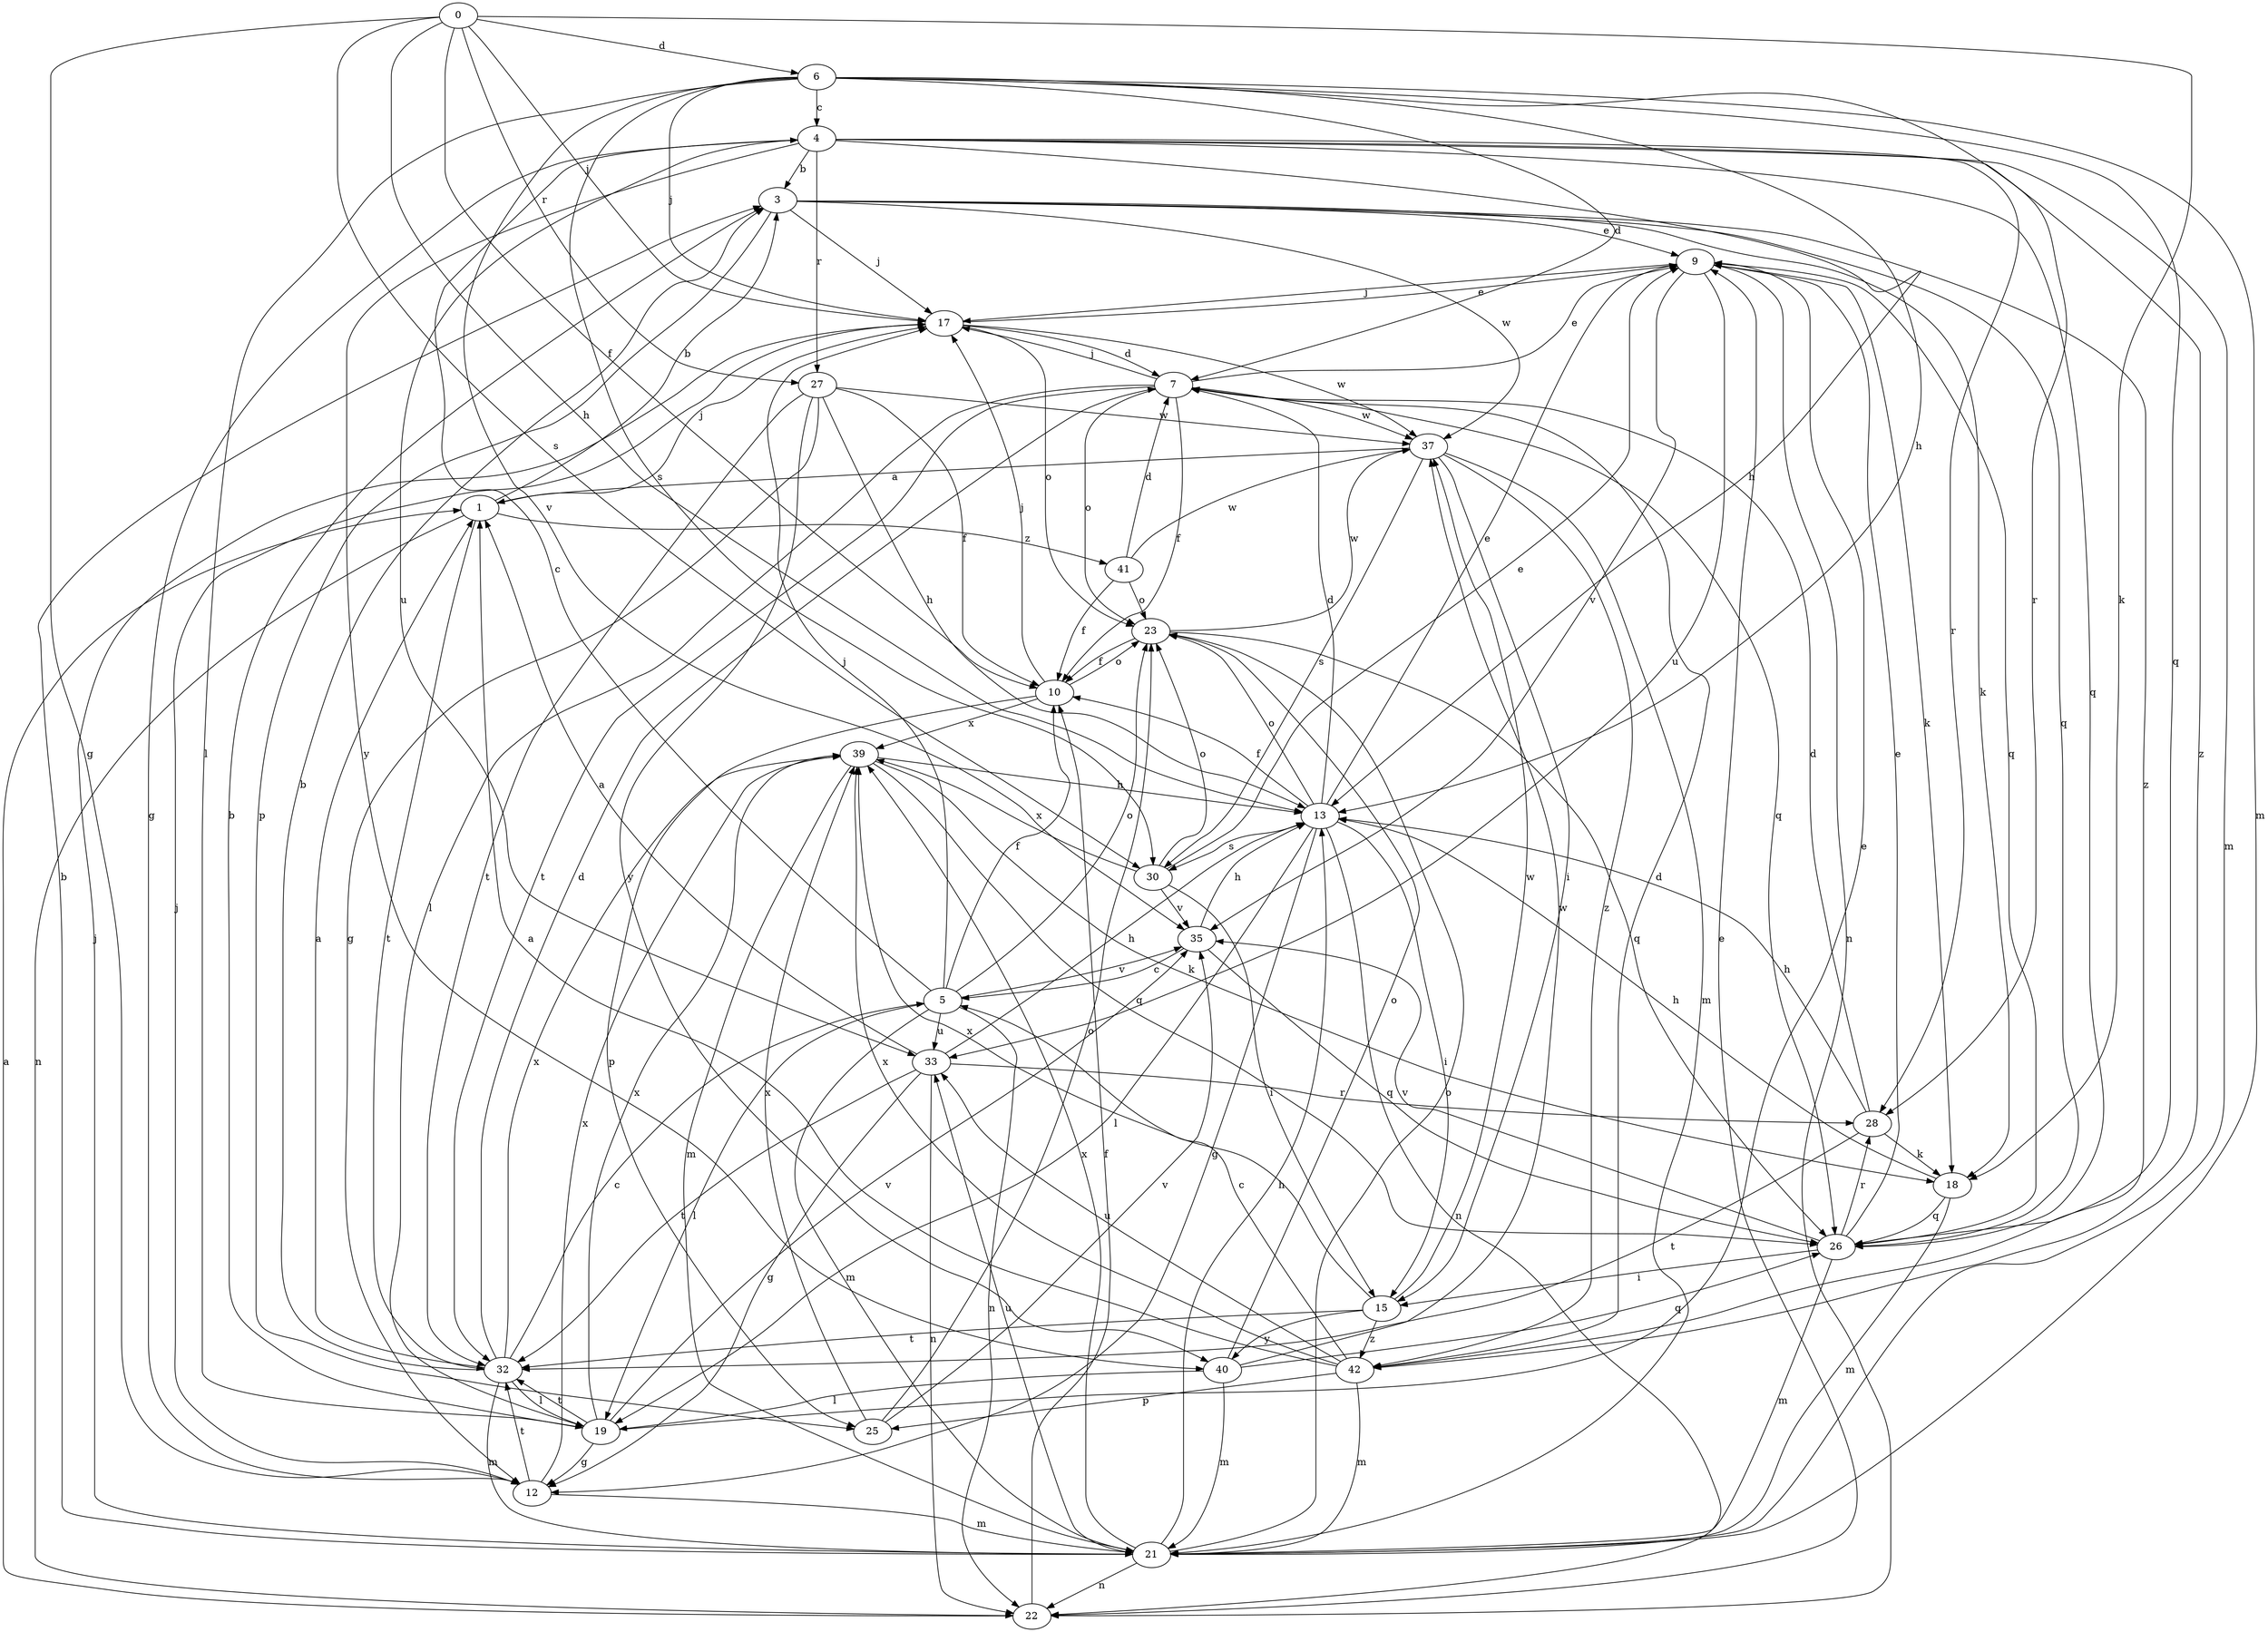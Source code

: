 strict digraph  {
0;
1;
3;
4;
5;
6;
7;
9;
10;
12;
13;
15;
17;
18;
19;
21;
22;
23;
25;
26;
27;
28;
30;
32;
33;
35;
37;
39;
40;
41;
42;
0 -> 6  [label=d];
0 -> 10  [label=f];
0 -> 12  [label=g];
0 -> 13  [label=h];
0 -> 17  [label=j];
0 -> 18  [label=k];
0 -> 27  [label=r];
0 -> 30  [label=s];
1 -> 3  [label=b];
1 -> 17  [label=j];
1 -> 22  [label=n];
1 -> 32  [label=t];
1 -> 41  [label=z];
3 -> 9  [label=e];
3 -> 17  [label=j];
3 -> 18  [label=k];
3 -> 25  [label=p];
3 -> 26  [label=q];
3 -> 37  [label=w];
3 -> 42  [label=z];
4 -> 3  [label=b];
4 -> 12  [label=g];
4 -> 13  [label=h];
4 -> 21  [label=m];
4 -> 26  [label=q];
4 -> 27  [label=r];
4 -> 28  [label=r];
4 -> 33  [label=u];
4 -> 40  [label=y];
4 -> 42  [label=z];
5 -> 4  [label=c];
5 -> 10  [label=f];
5 -> 17  [label=j];
5 -> 19  [label=l];
5 -> 21  [label=m];
5 -> 22  [label=n];
5 -> 23  [label=o];
5 -> 33  [label=u];
5 -> 35  [label=v];
6 -> 4  [label=c];
6 -> 7  [label=d];
6 -> 13  [label=h];
6 -> 17  [label=j];
6 -> 19  [label=l];
6 -> 21  [label=m];
6 -> 26  [label=q];
6 -> 28  [label=r];
6 -> 30  [label=s];
6 -> 35  [label=v];
7 -> 9  [label=e];
7 -> 10  [label=f];
7 -> 17  [label=j];
7 -> 19  [label=l];
7 -> 23  [label=o];
7 -> 26  [label=q];
7 -> 32  [label=t];
7 -> 37  [label=w];
9 -> 17  [label=j];
9 -> 18  [label=k];
9 -> 22  [label=n];
9 -> 26  [label=q];
9 -> 33  [label=u];
9 -> 35  [label=v];
10 -> 17  [label=j];
10 -> 23  [label=o];
10 -> 25  [label=p];
10 -> 39  [label=x];
12 -> 17  [label=j];
12 -> 21  [label=m];
12 -> 32  [label=t];
12 -> 39  [label=x];
13 -> 7  [label=d];
13 -> 9  [label=e];
13 -> 10  [label=f];
13 -> 12  [label=g];
13 -> 15  [label=i];
13 -> 19  [label=l];
13 -> 22  [label=n];
13 -> 23  [label=o];
13 -> 30  [label=s];
15 -> 32  [label=t];
15 -> 37  [label=w];
15 -> 39  [label=x];
15 -> 40  [label=y];
15 -> 42  [label=z];
17 -> 7  [label=d];
17 -> 9  [label=e];
17 -> 23  [label=o];
17 -> 37  [label=w];
18 -> 13  [label=h];
18 -> 21  [label=m];
18 -> 26  [label=q];
19 -> 3  [label=b];
19 -> 9  [label=e];
19 -> 12  [label=g];
19 -> 32  [label=t];
19 -> 35  [label=v];
19 -> 39  [label=x];
21 -> 3  [label=b];
21 -> 13  [label=h];
21 -> 17  [label=j];
21 -> 22  [label=n];
21 -> 23  [label=o];
21 -> 33  [label=u];
21 -> 39  [label=x];
22 -> 1  [label=a];
22 -> 9  [label=e];
22 -> 10  [label=f];
23 -> 10  [label=f];
23 -> 26  [label=q];
23 -> 37  [label=w];
25 -> 23  [label=o];
25 -> 35  [label=v];
25 -> 39  [label=x];
26 -> 9  [label=e];
26 -> 15  [label=i];
26 -> 21  [label=m];
26 -> 28  [label=r];
26 -> 35  [label=v];
27 -> 10  [label=f];
27 -> 12  [label=g];
27 -> 13  [label=h];
27 -> 32  [label=t];
27 -> 37  [label=w];
27 -> 40  [label=y];
28 -> 7  [label=d];
28 -> 13  [label=h];
28 -> 18  [label=k];
28 -> 32  [label=t];
30 -> 9  [label=e];
30 -> 15  [label=i];
30 -> 23  [label=o];
30 -> 35  [label=v];
30 -> 39  [label=x];
32 -> 1  [label=a];
32 -> 3  [label=b];
32 -> 5  [label=c];
32 -> 7  [label=d];
32 -> 19  [label=l];
32 -> 21  [label=m];
32 -> 39  [label=x];
33 -> 1  [label=a];
33 -> 12  [label=g];
33 -> 13  [label=h];
33 -> 22  [label=n];
33 -> 28  [label=r];
33 -> 32  [label=t];
35 -> 5  [label=c];
35 -> 13  [label=h];
35 -> 26  [label=q];
37 -> 1  [label=a];
37 -> 15  [label=i];
37 -> 21  [label=m];
37 -> 30  [label=s];
37 -> 42  [label=z];
39 -> 13  [label=h];
39 -> 18  [label=k];
39 -> 21  [label=m];
39 -> 26  [label=q];
40 -> 19  [label=l];
40 -> 21  [label=m];
40 -> 23  [label=o];
40 -> 26  [label=q];
40 -> 37  [label=w];
41 -> 7  [label=d];
41 -> 10  [label=f];
41 -> 23  [label=o];
41 -> 37  [label=w];
42 -> 1  [label=a];
42 -> 5  [label=c];
42 -> 7  [label=d];
42 -> 21  [label=m];
42 -> 25  [label=p];
42 -> 33  [label=u];
42 -> 39  [label=x];
}
